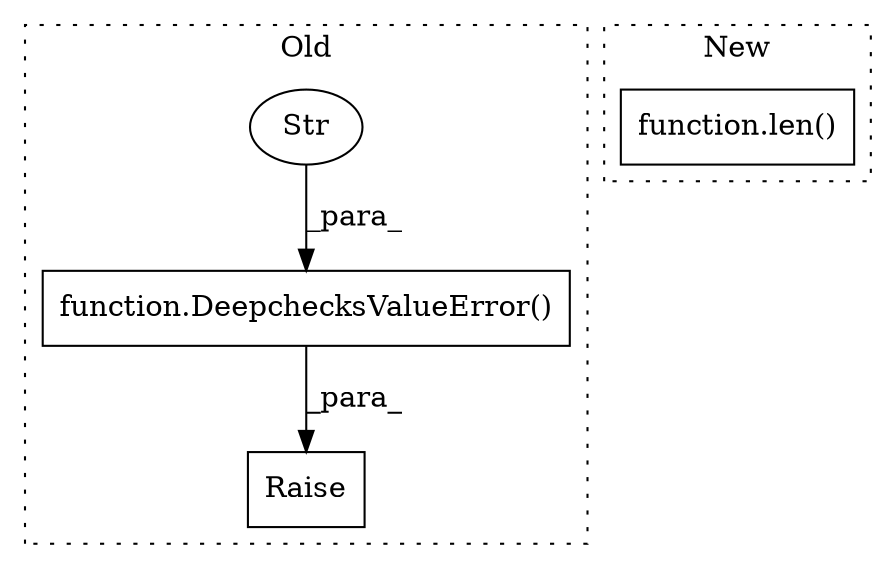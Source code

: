 digraph G {
subgraph cluster0 {
1 [label="function.DeepchecksValueError()" a="75" s="957,1060" l="21,1" shape="box"];
3 [label="Str" a="66" s="978" l="82" shape="ellipse"];
4 [label="Raise" a="91" s="951" l="6" shape="box"];
label = "Old";
style="dotted";
}
subgraph cluster1 {
2 [label="function.len()" a="75" s="1489,1503" l="4,1" shape="box"];
label = "New";
style="dotted";
}
1 -> 4 [label="_para_"];
3 -> 1 [label="_para_"];
}